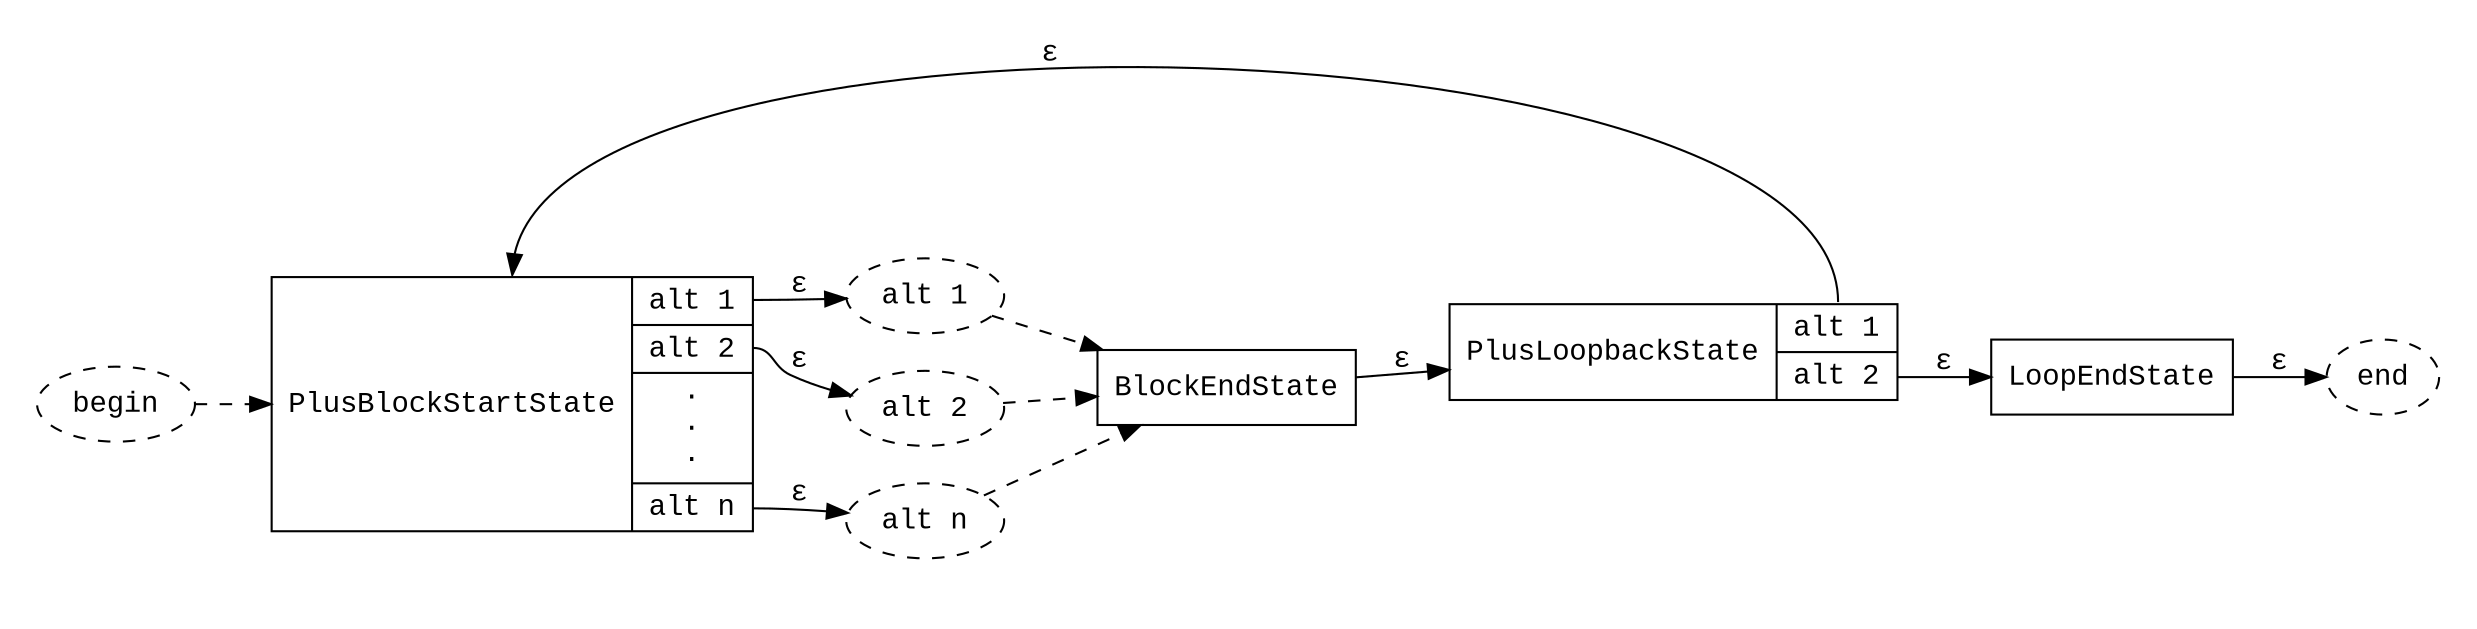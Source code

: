 digraph "" {
    graph[fontname="Courier New";rankdir="LR";pad="0.25"];
    node[fontname="Courier New";target="_parent"];
    edge[fontname="Courier New"];
    subgraph cluster0 {
        color="invis";
        {   node[shape="record"];
            {   rank="source";
                PlusBlockStartState[URL="../PlusBlockStartState.html";label="{PlusBlockStartState | {<alt1> alt 1 |<alt2> alt 2 | &#0183;\n&#0183;\n&#0183; |<altn> alt n}}"];
            }

            PlusLoopbackState[URL="../PlusLoopbackState.html";label="{PlusLoopbackState | {<alt1> alt 1 |<alt2> alt 2}}"];
            BlockEndState[URL="../BlockEndState.html"];

            {   rank="sink";
                LoopEndState[URL="../LoopEndState.html"];
            }
        }

        {   node[style="dashed"];
            content1[label="alt 1"];
            content2[label="alt 2"];
            more[label="alt n"];
        }
    }

    {   node[style="dashed"];
        begin;
        end;
    }

    begin -> PlusBlockStartState[style="dashed"];
    LoopEndState -> end[label="&#0949;"];

    PlusBlockStartState:alt1 -> content1[label="&#0949;"];
    content1 -> BlockEndState[style="dashed"];

    PlusBlockStartState:alt2 -> content2[label="&#0949;"];
    content2 -> BlockEndState[style="dashed"];

    PlusBlockStartState:altn -> more[label="&#0949;"];
    more -> BlockEndState[style="dashed"];

    BlockEndState -> PlusLoopbackState[label="&#0949;"];
    PlusLoopbackState:alt1:n -> PlusBlockStartState:n[label="&#0949;"];
    PlusLoopbackState:alt2 -> LoopEndState[label="&#0949;"];
}
